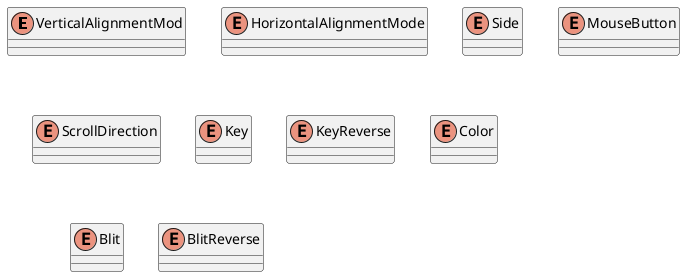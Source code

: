 @startuml

enum VerticalAlignmentMod
enum HorizontalAlignmentMode
enum Side
enum MouseButton
enum ScrollDirection
enum Key
enum KeyReverse
enum Color
enum Blit
enum BlitReverse

@enduml